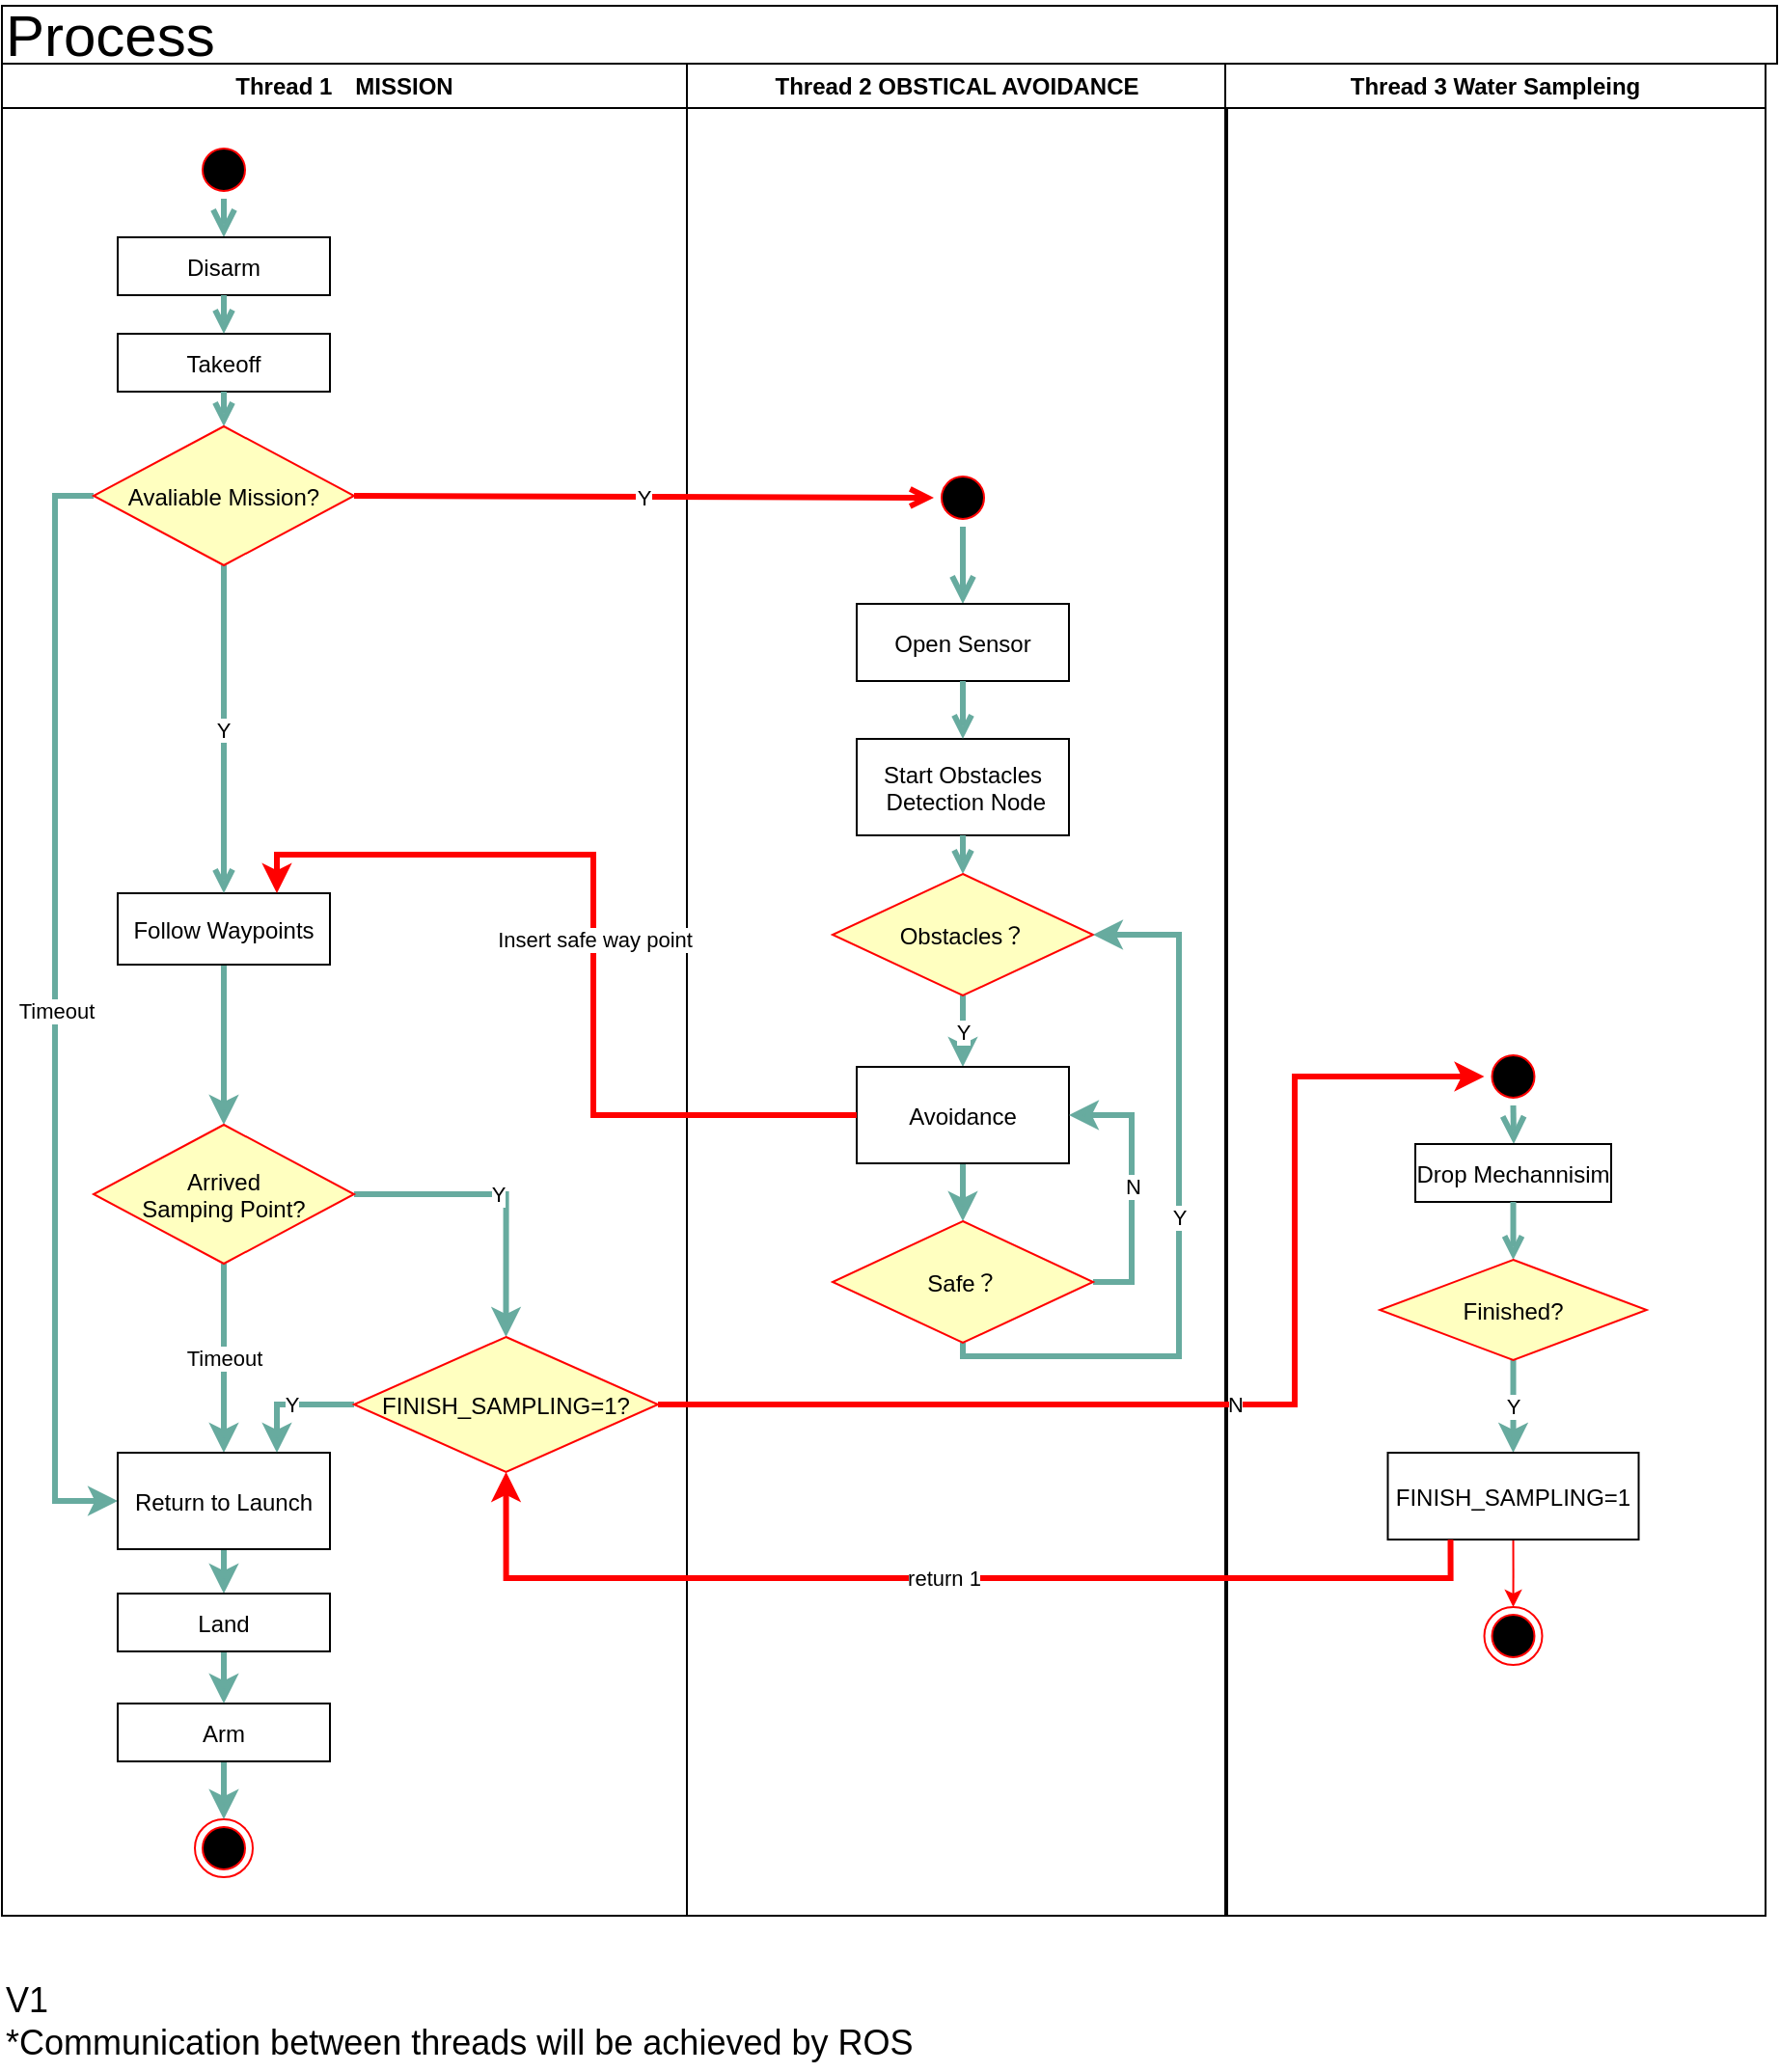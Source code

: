 <mxfile version="14.1.8" type="github">
  <diagram name="Page-1" id="e7e014a7-5840-1c2e-5031-d8a46d1fe8dd">
    <mxGraphModel dx="2595" dy="1370" grid="1" gridSize="10" guides="1" tooltips="1" connect="1" arrows="1" fold="1" page="1" pageScale="1" pageWidth="1169" pageHeight="827" background="#ffffff" math="0" shadow="0">
      <root>
        <mxCell id="0" />
        <mxCell id="1" parent="0" />
        <mxCell id="2" value="Thread 1　MISSION" style="swimlane;whiteSpace=wrap" parent="1" vertex="1">
          <mxGeometry x="140" y="200" width="355" height="960" as="geometry" />
        </mxCell>
        <mxCell id="5" value="" style="ellipse;shape=startState;fillColor=#000000;strokeColor=#ff0000;" parent="2" vertex="1">
          <mxGeometry x="100" y="40" width="30" height="30" as="geometry" />
        </mxCell>
        <mxCell id="6" value="" style="edgeStyle=elbowEdgeStyle;elbow=horizontal;verticalAlign=bottom;endArrow=open;endSize=8;endFill=1;rounded=0;strokeColor=#67AB9F;strokeWidth=3;" parent="2" source="5" target="7" edge="1">
          <mxGeometry x="100" y="40" as="geometry">
            <mxPoint x="115" y="110" as="targetPoint" />
          </mxGeometry>
        </mxCell>
        <mxCell id="7" value="Disarm" style="" parent="2" vertex="1">
          <mxGeometry x="60" y="90" width="110" height="30" as="geometry" />
        </mxCell>
        <mxCell id="8" value="Takeoff" style="" parent="2" vertex="1">
          <mxGeometry x="60" y="140" width="110" height="30" as="geometry" />
        </mxCell>
        <mxCell id="9" value="" style="endArrow=open;endFill=1;rounded=0;strokeColor=#67AB9F;strokeWidth=3;" parent="2" source="7" target="8" edge="1">
          <mxGeometry relative="1" as="geometry" />
        </mxCell>
        <mxCell id="11" value="" style="endArrow=open;endFill=1;rounded=0;entryX=0.5;entryY=0;entryDx=0;entryDy=0;strokeColor=#67AB9F;strokeWidth=3;" parent="2" source="8" target="lEqOnGy5qkWv927JAk-z-43" edge="1">
          <mxGeometry relative="1" as="geometry">
            <mxPoint x="115" y="325" as="targetPoint" />
          </mxGeometry>
        </mxCell>
        <mxCell id="lEqOnGy5qkWv927JAk-z-46" style="edgeStyle=orthogonalEdgeStyle;rounded=0;orthogonalLoop=1;jettySize=auto;html=1;exitX=0.5;exitY=1;exitDx=0;exitDy=0;entryX=0.5;entryY=0;entryDx=0;entryDy=0;strokeColor=#67AB9F;strokeWidth=3;" parent="2" source="lEqOnGy5qkWv927JAk-z-41" target="lEqOnGy5qkWv927JAk-z-45" edge="1">
          <mxGeometry relative="1" as="geometry" />
        </mxCell>
        <mxCell id="lEqOnGy5qkWv927JAk-z-41" value="Follow Waypoints" style="" parent="2" vertex="1">
          <mxGeometry x="60" y="430" width="110" height="37" as="geometry" />
        </mxCell>
        <mxCell id="lEqOnGy5qkWv927JAk-z-42" value="Y" style="endArrow=open;endFill=1;rounded=0;exitX=0.5;exitY=1;exitDx=0;exitDy=0;strokeColor=#67AB9F;strokeWidth=3;" parent="2" source="lEqOnGy5qkWv927JAk-z-43" target="lEqOnGy5qkWv927JAk-z-41" edge="1">
          <mxGeometry relative="1" as="geometry">
            <mxPoint x="115" y="375" as="sourcePoint" />
            <mxPoint x="125" y="335" as="targetPoint" />
          </mxGeometry>
        </mxCell>
        <mxCell id="lEqOnGy5qkWv927JAk-z-62" value="Timeout" style="edgeStyle=orthogonalEdgeStyle;rounded=0;orthogonalLoop=1;jettySize=auto;html=1;exitX=0;exitY=0.5;exitDx=0;exitDy=0;entryX=0;entryY=0.5;entryDx=0;entryDy=0;strokeColor=#67AB9F;strokeWidth=3;" parent="2" source="lEqOnGy5qkWv927JAk-z-43" target="lEqOnGy5qkWv927JAk-z-47" edge="1">
          <mxGeometry relative="1" as="geometry" />
        </mxCell>
        <mxCell id="lEqOnGy5qkWv927JAk-z-43" value="Avaliable Mission?" style="rhombus;fillColor=#ffffc0;strokeColor=#ff0000;" parent="2" vertex="1">
          <mxGeometry x="47.5" y="188" width="135" height="72" as="geometry" />
        </mxCell>
        <mxCell id="lEqOnGy5qkWv927JAk-z-49" style="edgeStyle=orthogonalEdgeStyle;rounded=0;orthogonalLoop=1;jettySize=auto;html=1;exitX=1;exitY=0.5;exitDx=0;exitDy=0;entryX=0.5;entryY=0;entryDx=0;entryDy=0;strokeColor=#67AB9F;strokeWidth=3;" parent="2" source="lEqOnGy5qkWv927JAk-z-45" target="lEqOnGy5qkWv927JAk-z-48" edge="1">
          <mxGeometry relative="1" as="geometry" />
        </mxCell>
        <mxCell id="lEqOnGy5qkWv927JAk-z-66" value="Y" style="edgeLabel;html=1;align=center;verticalAlign=middle;resizable=0;points=[];" parent="lEqOnGy5qkWv927JAk-z-49" vertex="1" connectable="0">
          <mxGeometry x="-0.034" relative="1" as="geometry">
            <mxPoint as="offset" />
          </mxGeometry>
        </mxCell>
        <mxCell id="lEqOnGy5qkWv927JAk-z-61" value="Timeout" style="edgeStyle=orthogonalEdgeStyle;rounded=0;orthogonalLoop=1;jettySize=auto;html=1;exitX=0.5;exitY=1;exitDx=0;exitDy=0;strokeWidth=3;strokeColor=#67AB9F;" parent="2" source="lEqOnGy5qkWv927JAk-z-45" target="lEqOnGy5qkWv927JAk-z-47" edge="1">
          <mxGeometry relative="1" as="geometry" />
        </mxCell>
        <mxCell id="lEqOnGy5qkWv927JAk-z-45" value="Arrived &#xa;Samping Point?" style="rhombus;fillColor=#ffffc0;strokeColor=#ff0000;" parent="2" vertex="1">
          <mxGeometry x="47.5" y="550" width="135" height="72" as="geometry" />
        </mxCell>
        <mxCell id="lEqOnGy5qkWv927JAk-z-69" style="edgeStyle=orthogonalEdgeStyle;rounded=0;orthogonalLoop=1;jettySize=auto;html=1;exitX=0.5;exitY=1;exitDx=0;exitDy=0;entryX=0.5;entryY=0;entryDx=0;entryDy=0;strokeColor=#67AB9F;strokeWidth=3;" parent="2" source="lEqOnGy5qkWv927JAk-z-47" target="lEqOnGy5qkWv927JAk-z-71" edge="1">
          <mxGeometry relative="1" as="geometry">
            <mxPoint x="115" y="780" as="targetPoint" />
          </mxGeometry>
        </mxCell>
        <mxCell id="lEqOnGy5qkWv927JAk-z-47" value="Return to Launch" style="" parent="2" vertex="1">
          <mxGeometry x="60" y="720" width="110" height="50" as="geometry" />
        </mxCell>
        <mxCell id="cOplBJ03pcqquepGzs3l-47" value="Y" style="edgeStyle=orthogonalEdgeStyle;rounded=0;orthogonalLoop=1;jettySize=auto;html=1;exitX=0;exitY=0.5;exitDx=0;exitDy=0;entryX=0.75;entryY=0;entryDx=0;entryDy=0;strokeWidth=3;strokeColor=#67AB9F;" edge="1" parent="2" source="lEqOnGy5qkWv927JAk-z-48" target="lEqOnGy5qkWv927JAk-z-47">
          <mxGeometry relative="1" as="geometry" />
        </mxCell>
        <mxCell id="lEqOnGy5qkWv927JAk-z-48" value="FINISH_SAMPLING=1?" style="rhombus;fillColor=#ffffc0;strokeColor=#ff0000;" parent="2" vertex="1">
          <mxGeometry x="182.5" y="660" width="157.5" height="70" as="geometry" />
        </mxCell>
        <mxCell id="lEqOnGy5qkWv927JAk-z-64" value="" style="ellipse;shape=endState;fillColor=#000000;strokeColor=#ff0000" parent="2" vertex="1">
          <mxGeometry x="100" y="910" width="30" height="30" as="geometry" />
        </mxCell>
        <mxCell id="lEqOnGy5qkWv927JAk-z-72" style="edgeStyle=orthogonalEdgeStyle;rounded=0;orthogonalLoop=1;jettySize=auto;html=1;exitX=0.5;exitY=1;exitDx=0;exitDy=0;strokeColor=#67AB9F;strokeWidth=3;" parent="2" source="lEqOnGy5qkWv927JAk-z-67" target="lEqOnGy5qkWv927JAk-z-64" edge="1">
          <mxGeometry relative="1" as="geometry" />
        </mxCell>
        <mxCell id="lEqOnGy5qkWv927JAk-z-67" value="Arm" style="" parent="2" vertex="1">
          <mxGeometry x="60" y="850" width="110" height="30" as="geometry" />
        </mxCell>
        <mxCell id="lEqOnGy5qkWv927JAk-z-70" style="edgeStyle=orthogonalEdgeStyle;rounded=0;orthogonalLoop=1;jettySize=auto;html=1;exitX=0.5;exitY=1;exitDx=0;exitDy=0;entryX=0.5;entryY=0;entryDx=0;entryDy=0;strokeColor=#67AB9F;strokeWidth=3;" parent="2" source="lEqOnGy5qkWv927JAk-z-71" target="lEqOnGy5qkWv927JAk-z-67" edge="1">
          <mxGeometry relative="1" as="geometry">
            <mxPoint x="115" y="850" as="sourcePoint" />
          </mxGeometry>
        </mxCell>
        <mxCell id="lEqOnGy5qkWv927JAk-z-71" value="Land" style="" parent="2" vertex="1">
          <mxGeometry x="60" y="793" width="110" height="30" as="geometry" />
        </mxCell>
        <mxCell id="3" value="Thread 2 OBSTICAL AVOIDANCE" style="swimlane;whiteSpace=wrap" parent="1" vertex="1">
          <mxGeometry x="495" y="200" width="280" height="960" as="geometry" />
        </mxCell>
        <mxCell id="13" value="" style="ellipse;shape=startState;fillColor=#000000;strokeColor=#ff0000;" parent="3" vertex="1">
          <mxGeometry x="128" y="210" width="30" height="30" as="geometry" />
        </mxCell>
        <mxCell id="14" value="" style="edgeStyle=elbowEdgeStyle;elbow=horizontal;verticalAlign=bottom;endArrow=open;endSize=8;endFill=1;rounded=0;strokeColor=#67AB9F;strokeWidth=3;" parent="3" source="13" target="15" edge="1">
          <mxGeometry x="108" y="190" as="geometry">
            <mxPoint x="123" y="260" as="targetPoint" />
          </mxGeometry>
        </mxCell>
        <mxCell id="15" value="Open Sensor" style="" parent="3" vertex="1">
          <mxGeometry x="88" y="280" width="110" height="40" as="geometry" />
        </mxCell>
        <mxCell id="16" value="Start Obstacles&#xa; Detection Node" style="" parent="3" vertex="1">
          <mxGeometry x="88" y="350" width="110" height="50" as="geometry" />
        </mxCell>
        <mxCell id="17" value="" style="endArrow=open;endFill=1;rounded=0;strokeColor=#67AB9F;strokeWidth=3;" parent="3" source="15" target="16" edge="1">
          <mxGeometry relative="1" as="geometry" />
        </mxCell>
        <mxCell id="19" value="" style="endArrow=open;endFill=1;rounded=0;entryX=0.5;entryY=0;entryDx=0;entryDy=0;strokeColor=#67AB9F;strokeWidth=3;" parent="3" source="16" target="cOplBJ03pcqquepGzs3l-41" edge="1">
          <mxGeometry relative="1" as="geometry">
            <mxPoint x="143" y="495" as="targetPoint" />
          </mxGeometry>
        </mxCell>
        <mxCell id="cOplBJ03pcqquepGzs3l-43" value="Y" style="edgeStyle=orthogonalEdgeStyle;rounded=0;orthogonalLoop=1;jettySize=auto;html=1;exitX=0.5;exitY=1;exitDx=0;exitDy=0;entryX=0.5;entryY=0;entryDx=0;entryDy=0;strokeColor=#67AB9F;strokeWidth=3;" edge="1" parent="3" source="cOplBJ03pcqquepGzs3l-41" target="cOplBJ03pcqquepGzs3l-42">
          <mxGeometry relative="1" as="geometry">
            <mxPoint x="143" y="533" as="sourcePoint" />
          </mxGeometry>
        </mxCell>
        <mxCell id="cOplBJ03pcqquepGzs3l-41" value="Obstacles？" style="rhombus;fillColor=#ffffc0;strokeColor=#ff0000;" vertex="1" parent="3">
          <mxGeometry x="75.5" y="420" width="135" height="63" as="geometry" />
        </mxCell>
        <mxCell id="cOplBJ03pcqquepGzs3l-44" value="Y" style="edgeStyle=orthogonalEdgeStyle;rounded=0;orthogonalLoop=1;jettySize=auto;html=1;exitX=0.5;exitY=1;exitDx=0;exitDy=0;entryX=1;entryY=0.5;entryDx=0;entryDy=0;strokeColor=#67AB9F;strokeWidth=3;" edge="1" parent="3" source="cOplBJ03pcqquepGzs3l-49" target="cOplBJ03pcqquepGzs3l-41">
          <mxGeometry relative="1" as="geometry">
            <mxPoint x="225" y="452" as="targetPoint" />
            <Array as="points">
              <mxPoint x="143" y="670" />
              <mxPoint x="255" y="670" />
              <mxPoint x="255" y="452" />
            </Array>
          </mxGeometry>
        </mxCell>
        <mxCell id="cOplBJ03pcqquepGzs3l-50" style="edgeStyle=orthogonalEdgeStyle;rounded=0;orthogonalLoop=1;jettySize=auto;html=1;exitX=0.5;exitY=1;exitDx=0;exitDy=0;entryX=0.5;entryY=0;entryDx=0;entryDy=0;strokeColor=#67AB9F;strokeWidth=3;" edge="1" parent="3" source="cOplBJ03pcqquepGzs3l-42" target="cOplBJ03pcqquepGzs3l-49">
          <mxGeometry relative="1" as="geometry" />
        </mxCell>
        <mxCell id="cOplBJ03pcqquepGzs3l-42" value="Avoidance" style="" vertex="1" parent="3">
          <mxGeometry x="88" y="520" width="110" height="50" as="geometry" />
        </mxCell>
        <mxCell id="cOplBJ03pcqquepGzs3l-53" value="N" style="edgeStyle=orthogonalEdgeStyle;rounded=0;orthogonalLoop=1;jettySize=auto;html=1;exitX=1;exitY=0.5;exitDx=0;exitDy=0;entryX=1;entryY=0.5;entryDx=0;entryDy=0;strokeColor=#67AB9F;strokeWidth=3;" edge="1" parent="3" source="cOplBJ03pcqquepGzs3l-49" target="cOplBJ03pcqquepGzs3l-42">
          <mxGeometry relative="1" as="geometry" />
        </mxCell>
        <mxCell id="cOplBJ03pcqquepGzs3l-49" value="Safe？" style="rhombus;fillColor=#ffffc0;strokeColor=#ff0000;" vertex="1" parent="3">
          <mxGeometry x="75.5" y="600" width="135" height="63" as="geometry" />
        </mxCell>
        <mxCell id="4" value="Thread 3 Water Sampleing" style="swimlane;whiteSpace=wrap" parent="1" vertex="1">
          <mxGeometry x="774" y="200" width="280" height="960" as="geometry" />
        </mxCell>
        <mxCell id="38" value="" style="ellipse;shape=endState;fillColor=#000000;strokeColor=#ff0000" parent="4" vertex="1">
          <mxGeometry x="134.25" y="800" width="30" height="30" as="geometry" />
        </mxCell>
        <mxCell id="lEqOnGy5qkWv927JAk-z-50" value="" style="ellipse;shape=startState;fillColor=#000000;strokeColor=#ff0000;" parent="4" vertex="1">
          <mxGeometry x="134.25" y="510" width="30" height="30" as="geometry" />
        </mxCell>
        <mxCell id="lEqOnGy5qkWv927JAk-z-51" value="" style="edgeStyle=elbowEdgeStyle;elbow=horizontal;verticalAlign=bottom;endArrow=open;endSize=8;endFill=1;rounded=0;entryX=0.5;entryY=0;entryDx=0;entryDy=0;strokeWidth=3;strokeColor=#67AB9F;" parent="4" source="lEqOnGy5qkWv927JAk-z-50" target="lEqOnGy5qkWv927JAk-z-52" edge="1">
          <mxGeometry x="-26.5" y="460" as="geometry">
            <mxPoint x="-11.5" y="530" as="targetPoint" />
          </mxGeometry>
        </mxCell>
        <mxCell id="lEqOnGy5qkWv927JAk-z-52" value="Drop Mechannisim" style="" parent="4" vertex="1">
          <mxGeometry x="98.5" y="560" width="101.5" height="30" as="geometry" />
        </mxCell>
        <mxCell id="lEqOnGy5qkWv927JAk-z-54" value="" style="endArrow=open;endFill=1;rounded=0;entryX=0.5;entryY=0;entryDx=0;entryDy=0;strokeWidth=3;strokeColor=#67AB9F;" parent="4" source="lEqOnGy5qkWv927JAk-z-52" target="lEqOnGy5qkWv927JAk-z-55" edge="1">
          <mxGeometry relative="1" as="geometry">
            <mxPoint x="153.5" y="640.0" as="targetPoint" />
          </mxGeometry>
        </mxCell>
        <mxCell id="lEqOnGy5qkWv927JAk-z-58" value="Y" style="edgeStyle=orthogonalEdgeStyle;rounded=0;orthogonalLoop=1;jettySize=auto;html=1;exitX=0.5;exitY=1;exitDx=0;exitDy=0;entryX=0.5;entryY=0;entryDx=0;entryDy=0;strokeWidth=3;strokeColor=#67AB9F;" parent="4" source="lEqOnGy5qkWv927JAk-z-55" target="lEqOnGy5qkWv927JAk-z-57" edge="1">
          <mxGeometry relative="1" as="geometry" />
        </mxCell>
        <mxCell id="lEqOnGy5qkWv927JAk-z-55" value="Finished?" style="rhombus;fillColor=#ffffc0;strokeColor=#ff0000;" parent="4" vertex="1">
          <mxGeometry x="80.13" y="620" width="138.25" height="52" as="geometry" />
        </mxCell>
        <mxCell id="lEqOnGy5qkWv927JAk-z-59" style="edgeStyle=orthogonalEdgeStyle;rounded=0;orthogonalLoop=1;jettySize=auto;html=1;exitX=0.5;exitY=1;exitDx=0;exitDy=0;strokeColor=#FF0000;" parent="4" source="lEqOnGy5qkWv927JAk-z-57" target="38" edge="1">
          <mxGeometry relative="1" as="geometry" />
        </mxCell>
        <mxCell id="lEqOnGy5qkWv927JAk-z-57" value="FINISH_SAMPLING=1" style="" parent="4" vertex="1">
          <mxGeometry x="84.25" y="720" width="130" height="45" as="geometry" />
        </mxCell>
        <mxCell id="20" value="Y" style="endArrow=open;endFill=1;rounded=0;exitX=1;exitY=0.5;exitDx=0;exitDy=0;entryX=0;entryY=0.5;entryDx=0;entryDy=0;strokeColor=#FF0000;strokeWidth=3;" parent="1" source="lEqOnGy5qkWv927JAk-z-43" target="13" edge="1">
          <mxGeometry relative="1" as="geometry">
            <mxPoint x="385" y="550" as="sourcePoint" />
          </mxGeometry>
        </mxCell>
        <mxCell id="lEqOnGy5qkWv927JAk-z-56" value="N" style="edgeStyle=orthogonalEdgeStyle;rounded=0;orthogonalLoop=1;jettySize=auto;html=1;exitX=1;exitY=0.5;exitDx=0;exitDy=0;entryX=0;entryY=0.5;entryDx=0;entryDy=0;fillColor=#f8cecc;strokeColor=#FF0000;strokeWidth=3;" parent="1" source="lEqOnGy5qkWv927JAk-z-48" target="lEqOnGy5qkWv927JAk-z-50" edge="1">
          <mxGeometry relative="1" as="geometry">
            <Array as="points">
              <mxPoint x="810" y="895" />
              <mxPoint x="810" y="725" />
            </Array>
          </mxGeometry>
        </mxCell>
        <mxCell id="cOplBJ03pcqquepGzs3l-45" value="return 1" style="edgeStyle=orthogonalEdgeStyle;rounded=0;orthogonalLoop=1;jettySize=auto;html=1;exitX=0.25;exitY=1;exitDx=0;exitDy=0;entryX=0.5;entryY=1;entryDx=0;entryDy=0;strokeColor=#FF0000;strokeWidth=3;" edge="1" parent="1" source="lEqOnGy5qkWv927JAk-z-57" target="lEqOnGy5qkWv927JAk-z-48">
          <mxGeometry relative="1" as="geometry" />
        </mxCell>
        <mxCell id="cOplBJ03pcqquepGzs3l-51" value="Insert safe way point" style="edgeStyle=orthogonalEdgeStyle;rounded=0;orthogonalLoop=1;jettySize=auto;html=1;exitX=0;exitY=0.5;exitDx=0;exitDy=0;entryX=0.75;entryY=0;entryDx=0;entryDy=0;strokeColor=#FF0000;strokeWidth=3;" edge="1" parent="1" source="cOplBJ03pcqquepGzs3l-42" target="lEqOnGy5qkWv927JAk-z-41">
          <mxGeometry relative="1" as="geometry" />
        </mxCell>
        <mxCell id="cOplBJ03pcqquepGzs3l-57" value="V1&lt;br style=&quot;font-size: 18px;&quot;&gt;*Communication between threads will be achieved by ROS" style="text;html=1;strokeColor=none;fillColor=none;align=left;verticalAlign=middle;whiteSpace=wrap;rounded=0;fontSize=18;" vertex="1" parent="1">
          <mxGeometry x="140" y="1190" width="530" height="50" as="geometry" />
        </mxCell>
        <mxCell id="cOplBJ03pcqquepGzs3l-60" value="Process" style="rounded=0;whiteSpace=wrap;html=1;fontSize=30;align=left;" vertex="1" parent="1">
          <mxGeometry x="140" y="170" width="920" height="30" as="geometry" />
        </mxCell>
      </root>
    </mxGraphModel>
  </diagram>
</mxfile>
